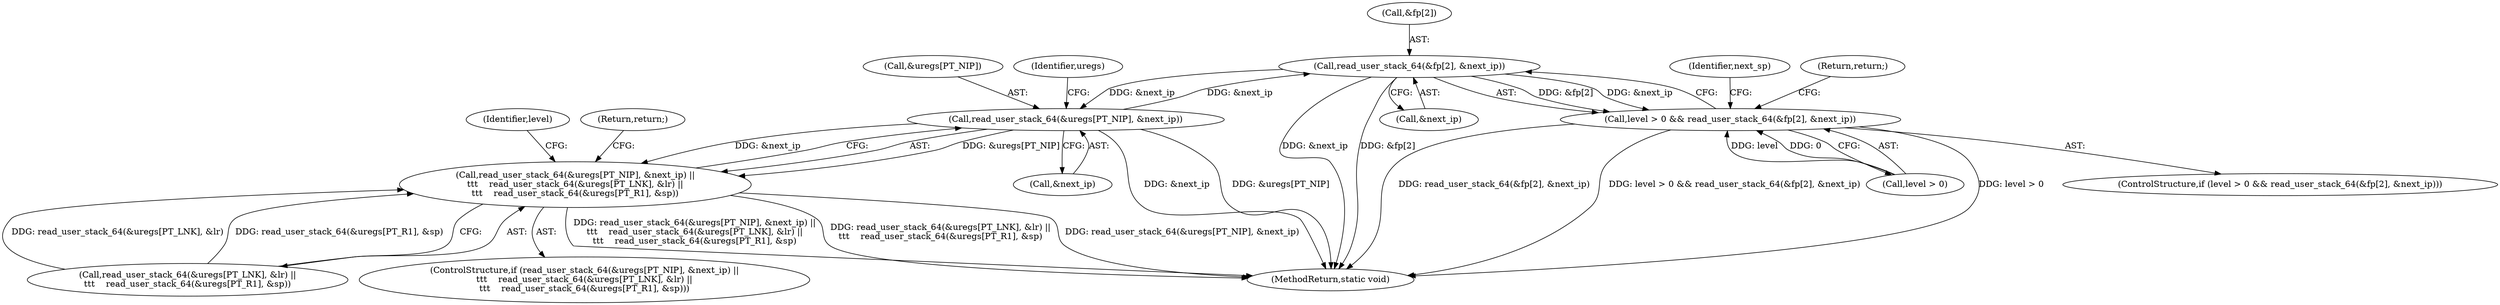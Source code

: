 digraph "0_linux_9a5cbce421a283e6aea3c4007f141735bf9da8c3@API" {
"1000164" [label="(Call,read_user_stack_64(&fp[2], &next_ip))"];
"1000211" [label="(Call,read_user_stack_64(&uregs[PT_NIP], &next_ip))"];
"1000164" [label="(Call,read_user_stack_64(&fp[2], &next_ip))"];
"1000160" [label="(Call,level > 0 && read_user_stack_64(&fp[2], &next_ip))"];
"1000210" [label="(Call,read_user_stack_64(&uregs[PT_NIP], &next_ip) ||\n\t\t\t    read_user_stack_64(&uregs[PT_LNK], &lr) ||\n\t\t\t    read_user_stack_64(&uregs[PT_R1], &sp))"];
"1000259" [label="(MethodReturn,static void)"];
"1000218" [label="(Call,read_user_stack_64(&uregs[PT_LNK], &lr) ||\n\t\t\t    read_user_stack_64(&uregs[PT_R1], &sp))"];
"1000235" [label="(Identifier,level)"];
"1000212" [label="(Call,&uregs[PT_NIP])"];
"1000159" [label="(ControlStructure,if (level > 0 && read_user_stack_64(&fp[2], &next_ip)))"];
"1000164" [label="(Call,read_user_stack_64(&fp[2], &next_ip))"];
"1000176" [label="(Identifier,next_sp)"];
"1000211" [label="(Call,read_user_stack_64(&uregs[PT_NIP], &next_ip))"];
"1000161" [label="(Call,level > 0)"];
"1000222" [label="(Identifier,uregs)"];
"1000233" [label="(Return,return;)"];
"1000209" [label="(ControlStructure,if (read_user_stack_64(&uregs[PT_NIP], &next_ip) ||\n\t\t\t    read_user_stack_64(&uregs[PT_LNK], &lr) ||\n\t\t\t    read_user_stack_64(&uregs[PT_R1], &sp)))"];
"1000165" [label="(Call,&fp[2])"];
"1000210" [label="(Call,read_user_stack_64(&uregs[PT_NIP], &next_ip) ||\n\t\t\t    read_user_stack_64(&uregs[PT_LNK], &lr) ||\n\t\t\t    read_user_stack_64(&uregs[PT_R1], &sp))"];
"1000171" [label="(Return,return;)"];
"1000169" [label="(Call,&next_ip)"];
"1000216" [label="(Call,&next_ip)"];
"1000160" [label="(Call,level > 0 && read_user_stack_64(&fp[2], &next_ip))"];
"1000164" -> "1000160"  [label="AST: "];
"1000164" -> "1000169"  [label="CFG: "];
"1000165" -> "1000164"  [label="AST: "];
"1000169" -> "1000164"  [label="AST: "];
"1000160" -> "1000164"  [label="CFG: "];
"1000164" -> "1000259"  [label="DDG: &next_ip"];
"1000164" -> "1000259"  [label="DDG: &fp[2]"];
"1000164" -> "1000160"  [label="DDG: &fp[2]"];
"1000164" -> "1000160"  [label="DDG: &next_ip"];
"1000211" -> "1000164"  [label="DDG: &next_ip"];
"1000164" -> "1000211"  [label="DDG: &next_ip"];
"1000211" -> "1000210"  [label="AST: "];
"1000211" -> "1000216"  [label="CFG: "];
"1000212" -> "1000211"  [label="AST: "];
"1000216" -> "1000211"  [label="AST: "];
"1000222" -> "1000211"  [label="CFG: "];
"1000210" -> "1000211"  [label="CFG: "];
"1000211" -> "1000259"  [label="DDG: &next_ip"];
"1000211" -> "1000259"  [label="DDG: &uregs[PT_NIP]"];
"1000211" -> "1000210"  [label="DDG: &uregs[PT_NIP]"];
"1000211" -> "1000210"  [label="DDG: &next_ip"];
"1000160" -> "1000159"  [label="AST: "];
"1000160" -> "1000161"  [label="CFG: "];
"1000161" -> "1000160"  [label="AST: "];
"1000171" -> "1000160"  [label="CFG: "];
"1000176" -> "1000160"  [label="CFG: "];
"1000160" -> "1000259"  [label="DDG: read_user_stack_64(&fp[2], &next_ip)"];
"1000160" -> "1000259"  [label="DDG: level > 0 && read_user_stack_64(&fp[2], &next_ip)"];
"1000160" -> "1000259"  [label="DDG: level > 0"];
"1000161" -> "1000160"  [label="DDG: level"];
"1000161" -> "1000160"  [label="DDG: 0"];
"1000210" -> "1000209"  [label="AST: "];
"1000210" -> "1000218"  [label="CFG: "];
"1000218" -> "1000210"  [label="AST: "];
"1000233" -> "1000210"  [label="CFG: "];
"1000235" -> "1000210"  [label="CFG: "];
"1000210" -> "1000259"  [label="DDG: read_user_stack_64(&uregs[PT_NIP], &next_ip) ||\n\t\t\t    read_user_stack_64(&uregs[PT_LNK], &lr) ||\n\t\t\t    read_user_stack_64(&uregs[PT_R1], &sp)"];
"1000210" -> "1000259"  [label="DDG: read_user_stack_64(&uregs[PT_LNK], &lr) ||\n\t\t\t    read_user_stack_64(&uregs[PT_R1], &sp)"];
"1000210" -> "1000259"  [label="DDG: read_user_stack_64(&uregs[PT_NIP], &next_ip)"];
"1000218" -> "1000210"  [label="DDG: read_user_stack_64(&uregs[PT_LNK], &lr)"];
"1000218" -> "1000210"  [label="DDG: read_user_stack_64(&uregs[PT_R1], &sp)"];
}
